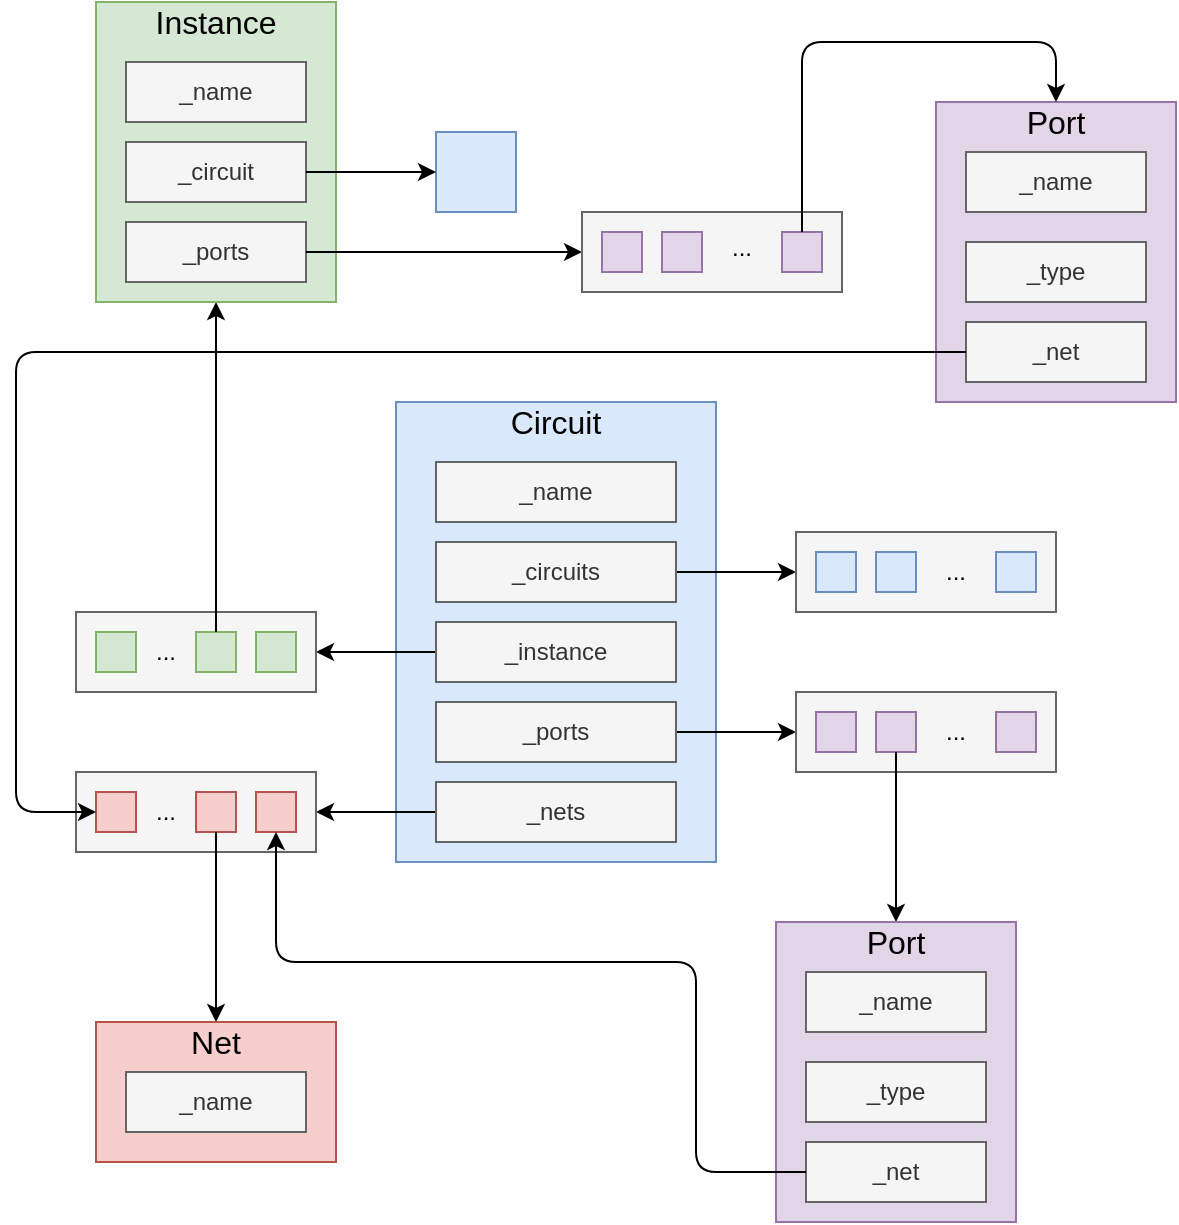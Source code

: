 <mxfile version="13.3.5" type="device"><diagram id="C5RBs43oDa-KdzZeNtuy" name="Page-1"><mxGraphModel dx="769" dy="570" grid="1" gridSize="10" guides="1" tooltips="1" connect="1" arrows="1" fold="1" page="1" pageScale="1" pageWidth="827" pageHeight="1169" math="0" shadow="0"><root><mxCell id="WIyWlLk6GJQsqaUBKTNV-0"/><mxCell id="WIyWlLk6GJQsqaUBKTNV-1" parent="WIyWlLk6GJQsqaUBKTNV-0"/><mxCell id="YnqV8pyEMVzhI8LCyqBq-0" value="" style="rounded=0;whiteSpace=wrap;html=1;fillColor=#dae8fc;strokeColor=#6c8ebf;" parent="WIyWlLk6GJQsqaUBKTNV-1" vertex="1"><mxGeometry x="320" y="300" width="160" height="230" as="geometry"/></mxCell><mxCell id="YnqV8pyEMVzhI8LCyqBq-6" value="" style="edgeStyle=orthogonalEdgeStyle;rounded=0;orthogonalLoop=1;jettySize=auto;html=1;" parent="WIyWlLk6GJQsqaUBKTNV-1" source="YnqV8pyEMVzhI8LCyqBq-1" target="YnqV8pyEMVzhI8LCyqBq-5" edge="1"><mxGeometry relative="1" as="geometry"/></mxCell><mxCell id="YnqV8pyEMVzhI8LCyqBq-1" value="_instance" style="rounded=0;whiteSpace=wrap;html=1;fillColor=#f5f5f5;strokeColor=#666666;fontColor=#333333;" parent="WIyWlLk6GJQsqaUBKTNV-1" vertex="1"><mxGeometry x="340" y="410" width="120" height="30" as="geometry"/></mxCell><mxCell id="YnqV8pyEMVzhI8LCyqBq-5" value="" style="rounded=0;whiteSpace=wrap;html=1;fillColor=#f5f5f5;strokeColor=#666666;fontColor=#333333;" parent="WIyWlLk6GJQsqaUBKTNV-1" vertex="1"><mxGeometry x="160" y="405" width="120" height="40" as="geometry"/></mxCell><mxCell id="YnqV8pyEMVzhI8LCyqBq-7" value="" style="edgeStyle=orthogonalEdgeStyle;rounded=0;orthogonalLoop=1;jettySize=auto;html=1;entryX=0;entryY=0.5;entryDx=0;entryDy=0;" parent="WIyWlLk6GJQsqaUBKTNV-1" source="YnqV8pyEMVzhI8LCyqBq-8" target="YnqV8pyEMVzhI8LCyqBq-34" edge="1"><mxGeometry relative="1" as="geometry"><mxPoint x="520" y="465" as="targetPoint"/></mxGeometry></mxCell><mxCell id="YnqV8pyEMVzhI8LCyqBq-8" value="_ports" style="rounded=0;whiteSpace=wrap;html=1;fillColor=#f5f5f5;strokeColor=#666666;fontColor=#333333;" parent="WIyWlLk6GJQsqaUBKTNV-1" vertex="1"><mxGeometry x="340" y="450" width="120" height="30" as="geometry"/></mxCell><mxCell id="YnqV8pyEMVzhI8LCyqBq-10" value="" style="edgeStyle=orthogonalEdgeStyle;rounded=0;orthogonalLoop=1;jettySize=auto;html=1;entryX=1;entryY=0.5;entryDx=0;entryDy=0;" parent="WIyWlLk6GJQsqaUBKTNV-1" source="YnqV8pyEMVzhI8LCyqBq-11" target="YnqV8pyEMVzhI8LCyqBq-29" edge="1"><mxGeometry relative="1" as="geometry"><mxPoint x="280" y="505" as="targetPoint"/></mxGeometry></mxCell><mxCell id="YnqV8pyEMVzhI8LCyqBq-11" value="_nets" style="rounded=0;whiteSpace=wrap;html=1;fillColor=#f5f5f5;strokeColor=#666666;fontColor=#333333;" parent="WIyWlLk6GJQsqaUBKTNV-1" vertex="1"><mxGeometry x="340" y="490" width="120" height="30" as="geometry"/></mxCell><mxCell id="YnqV8pyEMVzhI8LCyqBq-13" value="" style="edgeStyle=orthogonalEdgeStyle;rounded=0;orthogonalLoop=1;jettySize=auto;html=1;" parent="WIyWlLk6GJQsqaUBKTNV-1" source="YnqV8pyEMVzhI8LCyqBq-14" target="YnqV8pyEMVzhI8LCyqBq-15" edge="1"><mxGeometry relative="1" as="geometry"/></mxCell><mxCell id="YnqV8pyEMVzhI8LCyqBq-14" value="_circuits" style="rounded=0;whiteSpace=wrap;html=1;fillColor=#f5f5f5;strokeColor=#666666;fontColor=#333333;" parent="WIyWlLk6GJQsqaUBKTNV-1" vertex="1"><mxGeometry x="340" y="370" width="120" height="30" as="geometry"/></mxCell><mxCell id="YnqV8pyEMVzhI8LCyqBq-15" value="" style="rounded=0;whiteSpace=wrap;html=1;fillColor=#f5f5f5;strokeColor=#666666;fontColor=#333333;" parent="WIyWlLk6GJQsqaUBKTNV-1" vertex="1"><mxGeometry x="520" y="365" width="130" height="40" as="geometry"/></mxCell><mxCell id="YnqV8pyEMVzhI8LCyqBq-16" value="" style="rounded=0;whiteSpace=wrap;html=1;fillColor=#dae8fc;strokeColor=#6c8ebf;" parent="WIyWlLk6GJQsqaUBKTNV-1" vertex="1"><mxGeometry x="530" y="375" width="20" height="20" as="geometry"/></mxCell><mxCell id="YnqV8pyEMVzhI8LCyqBq-17" value="" style="rounded=0;whiteSpace=wrap;html=1;fillColor=#dae8fc;strokeColor=#6c8ebf;" parent="WIyWlLk6GJQsqaUBKTNV-1" vertex="1"><mxGeometry x="560" y="375" width="20" height="20" as="geometry"/></mxCell><mxCell id="YnqV8pyEMVzhI8LCyqBq-18" value="" style="rounded=0;whiteSpace=wrap;html=1;fillColor=#dae8fc;strokeColor=#6c8ebf;" parent="WIyWlLk6GJQsqaUBKTNV-1" vertex="1"><mxGeometry x="620" y="375" width="20" height="20" as="geometry"/></mxCell><mxCell id="YnqV8pyEMVzhI8LCyqBq-21" value="..." style="text;html=1;strokeColor=none;fillColor=none;align=center;verticalAlign=middle;whiteSpace=wrap;rounded=0;" parent="WIyWlLk6GJQsqaUBKTNV-1" vertex="1"><mxGeometry x="590" y="375" width="20" height="20" as="geometry"/></mxCell><mxCell id="YnqV8pyEMVzhI8LCyqBq-22" value="&lt;font style=&quot;font-size: 16px&quot;&gt;Circuit&lt;/font&gt;" style="text;html=1;strokeColor=none;fillColor=none;align=center;verticalAlign=middle;whiteSpace=wrap;rounded=0;" parent="WIyWlLk6GJQsqaUBKTNV-1" vertex="1"><mxGeometry x="320" y="300" width="160" height="20" as="geometry"/></mxCell><mxCell id="YnqV8pyEMVzhI8LCyqBq-23" value="_name" style="rounded=0;whiteSpace=wrap;html=1;fillColor=#f5f5f5;strokeColor=#666666;fontColor=#333333;" parent="WIyWlLk6GJQsqaUBKTNV-1" vertex="1"><mxGeometry x="340" y="330" width="120" height="30" as="geometry"/></mxCell><mxCell id="YnqV8pyEMVzhI8LCyqBq-25" value="" style="rounded=0;whiteSpace=wrap;html=1;fillColor=#d5e8d4;strokeColor=#82b366;" parent="WIyWlLk6GJQsqaUBKTNV-1" vertex="1"><mxGeometry x="250" y="415" width="20" height="20" as="geometry"/></mxCell><mxCell id="YnqV8pyEMVzhI8LCyqBq-26" value="" style="rounded=0;whiteSpace=wrap;html=1;fillColor=#d5e8d4;strokeColor=#82b366;" parent="WIyWlLk6GJQsqaUBKTNV-1" vertex="1"><mxGeometry x="220" y="415" width="20" height="20" as="geometry"/></mxCell><mxCell id="YnqV8pyEMVzhI8LCyqBq-27" value="" style="rounded=0;whiteSpace=wrap;html=1;fillColor=#d5e8d4;strokeColor=#82b366;" parent="WIyWlLk6GJQsqaUBKTNV-1" vertex="1"><mxGeometry x="170" y="415" width="20" height="20" as="geometry"/></mxCell><mxCell id="YnqV8pyEMVzhI8LCyqBq-28" value="..." style="text;html=1;strokeColor=none;fillColor=none;align=center;verticalAlign=middle;whiteSpace=wrap;rounded=0;" parent="WIyWlLk6GJQsqaUBKTNV-1" vertex="1"><mxGeometry x="190" y="415" width="30" height="20" as="geometry"/></mxCell><mxCell id="YnqV8pyEMVzhI8LCyqBq-29" value="" style="rounded=0;whiteSpace=wrap;html=1;fillColor=#f5f5f5;strokeColor=#666666;fontColor=#333333;" parent="WIyWlLk6GJQsqaUBKTNV-1" vertex="1"><mxGeometry x="160" y="485" width="120" height="40" as="geometry"/></mxCell><mxCell id="YnqV8pyEMVzhI8LCyqBq-30" value="" style="rounded=0;whiteSpace=wrap;html=1;fillColor=#f8cecc;strokeColor=#b85450;" parent="WIyWlLk6GJQsqaUBKTNV-1" vertex="1"><mxGeometry x="250" y="495" width="20" height="20" as="geometry"/></mxCell><mxCell id="YnqV8pyEMVzhI8LCyqBq-31" value="" style="rounded=0;whiteSpace=wrap;html=1;fillColor=#f8cecc;strokeColor=#b85450;" parent="WIyWlLk6GJQsqaUBKTNV-1" vertex="1"><mxGeometry x="220" y="495" width="20" height="20" as="geometry"/></mxCell><mxCell id="YnqV8pyEMVzhI8LCyqBq-32" value="" style="rounded=0;whiteSpace=wrap;html=1;fillColor=#f8cecc;strokeColor=#b85450;" parent="WIyWlLk6GJQsqaUBKTNV-1" vertex="1"><mxGeometry x="170" y="495" width="20" height="20" as="geometry"/></mxCell><mxCell id="YnqV8pyEMVzhI8LCyqBq-33" value="..." style="text;html=1;strokeColor=none;fillColor=none;align=center;verticalAlign=middle;whiteSpace=wrap;rounded=0;" parent="WIyWlLk6GJQsqaUBKTNV-1" vertex="1"><mxGeometry x="190" y="495" width="30" height="20" as="geometry"/></mxCell><mxCell id="YnqV8pyEMVzhI8LCyqBq-34" value="" style="rounded=0;whiteSpace=wrap;html=1;fillColor=#f5f5f5;strokeColor=#666666;fontColor=#333333;" parent="WIyWlLk6GJQsqaUBKTNV-1" vertex="1"><mxGeometry x="520" y="445" width="130" height="40" as="geometry"/></mxCell><mxCell id="YnqV8pyEMVzhI8LCyqBq-35" value="" style="rounded=0;whiteSpace=wrap;html=1;fillColor=#e1d5e7;strokeColor=#9673a6;" parent="WIyWlLk6GJQsqaUBKTNV-1" vertex="1"><mxGeometry x="530" y="455" width="20" height="20" as="geometry"/></mxCell><mxCell id="YnqV8pyEMVzhI8LCyqBq-36" value="" style="rounded=0;whiteSpace=wrap;html=1;fillColor=#e1d5e7;strokeColor=#9673a6;" parent="WIyWlLk6GJQsqaUBKTNV-1" vertex="1"><mxGeometry x="560" y="455" width="20" height="20" as="geometry"/></mxCell><mxCell id="YnqV8pyEMVzhI8LCyqBq-37" value="" style="rounded=0;whiteSpace=wrap;html=1;fillColor=#e1d5e7;strokeColor=#9673a6;" parent="WIyWlLk6GJQsqaUBKTNV-1" vertex="1"><mxGeometry x="620" y="455" width="20" height="20" as="geometry"/></mxCell><mxCell id="YnqV8pyEMVzhI8LCyqBq-38" value="..." style="text;html=1;strokeColor=none;fillColor=none;align=center;verticalAlign=middle;whiteSpace=wrap;rounded=0;" parent="WIyWlLk6GJQsqaUBKTNV-1" vertex="1"><mxGeometry x="590" y="455" width="20" height="20" as="geometry"/></mxCell><mxCell id="YnqV8pyEMVzhI8LCyqBq-39" value="" style="endArrow=classic;html=1;exitX=0.5;exitY=0;exitDx=0;exitDy=0;entryX=0.5;entryY=1;entryDx=0;entryDy=0;" parent="WIyWlLk6GJQsqaUBKTNV-1" source="YnqV8pyEMVzhI8LCyqBq-26" target="YnqV8pyEMVzhI8LCyqBq-40" edge="1"><mxGeometry width="50" height="50" relative="1" as="geometry"><mxPoint x="200" y="360" as="sourcePoint"/><mxPoint x="80" y="330" as="targetPoint"/></mxGeometry></mxCell><mxCell id="YnqV8pyEMVzhI8LCyqBq-40" value="" style="rounded=0;whiteSpace=wrap;html=1;fillColor=#d5e8d4;strokeColor=#82b366;" parent="WIyWlLk6GJQsqaUBKTNV-1" vertex="1"><mxGeometry x="170" y="100" width="120" height="150" as="geometry"/></mxCell><mxCell id="YnqV8pyEMVzhI8LCyqBq-41" value="_ports" style="rounded=0;whiteSpace=wrap;html=1;fillColor=#f5f5f5;strokeColor=#666666;fontColor=#333333;" parent="WIyWlLk6GJQsqaUBKTNV-1" vertex="1"><mxGeometry x="185" y="210" width="90" height="30" as="geometry"/></mxCell><mxCell id="YnqV8pyEMVzhI8LCyqBq-42" value="_circuit" style="rounded=0;whiteSpace=wrap;html=1;fillColor=#f5f5f5;strokeColor=#666666;fontColor=#333333;" parent="WIyWlLk6GJQsqaUBKTNV-1" vertex="1"><mxGeometry x="185" y="170" width="90" height="30" as="geometry"/></mxCell><mxCell id="YnqV8pyEMVzhI8LCyqBq-43" value="_name" style="rounded=0;whiteSpace=wrap;html=1;fillColor=#f5f5f5;strokeColor=#666666;fontColor=#333333;" parent="WIyWlLk6GJQsqaUBKTNV-1" vertex="1"><mxGeometry x="185" y="130" width="90" height="30" as="geometry"/></mxCell><mxCell id="YnqV8pyEMVzhI8LCyqBq-44" value="&lt;font style=&quot;font-size: 16px&quot;&gt;Instance&lt;/font&gt;" style="text;html=1;strokeColor=none;fillColor=none;align=center;verticalAlign=middle;whiteSpace=wrap;rounded=0;" parent="WIyWlLk6GJQsqaUBKTNV-1" vertex="1"><mxGeometry x="170" y="100" width="120" height="20" as="geometry"/></mxCell><mxCell id="YnqV8pyEMVzhI8LCyqBq-45" value="" style="endArrow=classic;html=1;exitX=1;exitY=0.5;exitDx=0;exitDy=0;" parent="WIyWlLk6GJQsqaUBKTNV-1" source="CfxO35uZ0KvVyC7-4aqq-0" edge="1"><mxGeometry width="50" height="50" relative="1" as="geometry"><mxPoint x="390" y="230" as="sourcePoint"/><mxPoint x="360" y="185" as="targetPoint"/><Array as="points"><mxPoint x="360" y="185"/><mxPoint x="340" y="185"/></Array></mxGeometry></mxCell><mxCell id="YnqV8pyEMVzhI8LCyqBq-48" value="" style="endArrow=classic;html=1;exitX=1;exitY=0.5;exitDx=0;exitDy=0;entryX=0;entryY=0.5;entryDx=0;entryDy=0;" parent="WIyWlLk6GJQsqaUBKTNV-1" source="YnqV8pyEMVzhI8LCyqBq-41" target="YnqV8pyEMVzhI8LCyqBq-49" edge="1"><mxGeometry width="50" height="50" relative="1" as="geometry"><mxPoint x="380" y="430" as="sourcePoint"/><mxPoint x="440" y="225" as="targetPoint"/></mxGeometry></mxCell><mxCell id="YnqV8pyEMVzhI8LCyqBq-49" value="" style="rounded=0;whiteSpace=wrap;html=1;fillColor=#f5f5f5;strokeColor=#666666;fontColor=#333333;" parent="WIyWlLk6GJQsqaUBKTNV-1" vertex="1"><mxGeometry x="413" y="205" width="130" height="40" as="geometry"/></mxCell><mxCell id="YnqV8pyEMVzhI8LCyqBq-50" value="" style="rounded=0;whiteSpace=wrap;html=1;fillColor=#e1d5e7;strokeColor=#9673a6;" parent="WIyWlLk6GJQsqaUBKTNV-1" vertex="1"><mxGeometry x="423" y="215" width="20" height="20" as="geometry"/></mxCell><mxCell id="YnqV8pyEMVzhI8LCyqBq-51" value="" style="rounded=0;whiteSpace=wrap;html=1;fillColor=#e1d5e7;strokeColor=#9673a6;" parent="WIyWlLk6GJQsqaUBKTNV-1" vertex="1"><mxGeometry x="453" y="215" width="20" height="20" as="geometry"/></mxCell><mxCell id="YnqV8pyEMVzhI8LCyqBq-52" value="" style="rounded=0;whiteSpace=wrap;html=1;fillColor=#e1d5e7;strokeColor=#9673a6;" parent="WIyWlLk6GJQsqaUBKTNV-1" vertex="1"><mxGeometry x="513" y="215" width="20" height="20" as="geometry"/></mxCell><mxCell id="YnqV8pyEMVzhI8LCyqBq-53" value="..." style="text;html=1;strokeColor=none;fillColor=none;align=center;verticalAlign=middle;whiteSpace=wrap;rounded=0;" parent="WIyWlLk6GJQsqaUBKTNV-1" vertex="1"><mxGeometry x="483" y="215" width="20" height="15" as="geometry"/></mxCell><mxCell id="YnqV8pyEMVzhI8LCyqBq-54" value="" style="endArrow=classic;html=1;exitX=0.5;exitY=1;exitDx=0;exitDy=0;entryX=0.5;entryY=0;entryDx=0;entryDy=0;" parent="WIyWlLk6GJQsqaUBKTNV-1" source="YnqV8pyEMVzhI8LCyqBq-31" target="YnqV8pyEMVzhI8LCyqBq-55" edge="1"><mxGeometry width="50" height="50" relative="1" as="geometry"><mxPoint x="400" y="660" as="sourcePoint"/><mxPoint x="230" y="560" as="targetPoint"/></mxGeometry></mxCell><mxCell id="YnqV8pyEMVzhI8LCyqBq-55" value="" style="rounded=0;whiteSpace=wrap;html=1;fillColor=#f8cecc;strokeColor=#b85450;" parent="WIyWlLk6GJQsqaUBKTNV-1" vertex="1"><mxGeometry x="170" y="610" width="120" height="70" as="geometry"/></mxCell><mxCell id="YnqV8pyEMVzhI8LCyqBq-56" value="&lt;font style=&quot;font-size: 16px&quot;&gt;Net&lt;/font&gt;" style="text;html=1;strokeColor=none;fillColor=none;align=center;verticalAlign=middle;whiteSpace=wrap;rounded=0;" parent="WIyWlLk6GJQsqaUBKTNV-1" vertex="1"><mxGeometry x="170" y="610" width="120" height="20" as="geometry"/></mxCell><mxCell id="YnqV8pyEMVzhI8LCyqBq-57" value="_name" style="rounded=0;whiteSpace=wrap;html=1;fillColor=#f5f5f5;strokeColor=#666666;fontColor=#333333;" parent="WIyWlLk6GJQsqaUBKTNV-1" vertex="1"><mxGeometry x="185" y="635" width="90" height="30" as="geometry"/></mxCell><mxCell id="YnqV8pyEMVzhI8LCyqBq-58" value="" style="endArrow=classic;html=1;exitX=0.5;exitY=1;exitDx=0;exitDy=0;entryX=0.5;entryY=0;entryDx=0;entryDy=0;" parent="WIyWlLk6GJQsqaUBKTNV-1" source="YnqV8pyEMVzhI8LCyqBq-36" target="YnqV8pyEMVzhI8LCyqBq-59" edge="1"><mxGeometry width="50" height="50" relative="1" as="geometry"><mxPoint x="560" y="630" as="sourcePoint"/><mxPoint x="570" y="540" as="targetPoint"/></mxGeometry></mxCell><mxCell id="YnqV8pyEMVzhI8LCyqBq-59" value="" style="rounded=0;whiteSpace=wrap;html=1;fillColor=#e1d5e7;strokeColor=#9673a6;" parent="WIyWlLk6GJQsqaUBKTNV-1" vertex="1"><mxGeometry x="510" y="560" width="120" height="150" as="geometry"/></mxCell><mxCell id="YnqV8pyEMVzhI8LCyqBq-60" value="&lt;font style=&quot;font-size: 16px&quot;&gt;Port&lt;/font&gt;" style="text;html=1;strokeColor=none;fillColor=none;align=center;verticalAlign=middle;whiteSpace=wrap;rounded=0;" parent="WIyWlLk6GJQsqaUBKTNV-1" vertex="1"><mxGeometry x="510" y="560" width="120" height="20" as="geometry"/></mxCell><mxCell id="YnqV8pyEMVzhI8LCyqBq-61" value="_name" style="rounded=0;whiteSpace=wrap;html=1;fillColor=#f5f5f5;strokeColor=#666666;fontColor=#333333;" parent="WIyWlLk6GJQsqaUBKTNV-1" vertex="1"><mxGeometry x="525" y="585" width="90" height="30" as="geometry"/></mxCell><mxCell id="YnqV8pyEMVzhI8LCyqBq-62" value="_type" style="rounded=0;whiteSpace=wrap;html=1;fillColor=#f5f5f5;strokeColor=#666666;fontColor=#333333;" parent="WIyWlLk6GJQsqaUBKTNV-1" vertex="1"><mxGeometry x="525" y="630" width="90" height="30" as="geometry"/></mxCell><mxCell id="YnqV8pyEMVzhI8LCyqBq-63" value="_net" style="rounded=0;whiteSpace=wrap;html=1;fillColor=#f5f5f5;strokeColor=#666666;fontColor=#333333;" parent="WIyWlLk6GJQsqaUBKTNV-1" vertex="1"><mxGeometry x="525" y="670" width="90" height="30" as="geometry"/></mxCell><mxCell id="YnqV8pyEMVzhI8LCyqBq-67" value="" style="rounded=0;whiteSpace=wrap;html=1;fillColor=#e1d5e7;strokeColor=#9673a6;" parent="WIyWlLk6GJQsqaUBKTNV-1" vertex="1"><mxGeometry x="590" y="150" width="120" height="150" as="geometry"/></mxCell><mxCell id="YnqV8pyEMVzhI8LCyqBq-68" value="&lt;font style=&quot;font-size: 16px&quot;&gt;Port&lt;/font&gt;" style="text;html=1;strokeColor=none;fillColor=none;align=center;verticalAlign=middle;whiteSpace=wrap;rounded=0;" parent="WIyWlLk6GJQsqaUBKTNV-1" vertex="1"><mxGeometry x="590" y="150" width="120" height="20" as="geometry"/></mxCell><mxCell id="YnqV8pyEMVzhI8LCyqBq-69" value="_name" style="rounded=0;whiteSpace=wrap;html=1;fillColor=#f5f5f5;strokeColor=#666666;fontColor=#333333;" parent="WIyWlLk6GJQsqaUBKTNV-1" vertex="1"><mxGeometry x="605" y="175" width="90" height="30" as="geometry"/></mxCell><mxCell id="YnqV8pyEMVzhI8LCyqBq-70" value="_type" style="rounded=0;whiteSpace=wrap;html=1;fillColor=#f5f5f5;strokeColor=#666666;fontColor=#333333;" parent="WIyWlLk6GJQsqaUBKTNV-1" vertex="1"><mxGeometry x="605" y="220" width="90" height="30" as="geometry"/></mxCell><mxCell id="YnqV8pyEMVzhI8LCyqBq-71" value="_net" style="rounded=0;whiteSpace=wrap;html=1;fillColor=#f5f5f5;strokeColor=#666666;fontColor=#333333;" parent="WIyWlLk6GJQsqaUBKTNV-1" vertex="1"><mxGeometry x="605" y="260" width="90" height="30" as="geometry"/></mxCell><mxCell id="YnqV8pyEMVzhI8LCyqBq-74" value="" style="endArrow=classic;html=1;exitX=0.5;exitY=0;exitDx=0;exitDy=0;entryX=0.5;entryY=0;entryDx=0;entryDy=0;" parent="WIyWlLk6GJQsqaUBKTNV-1" source="YnqV8pyEMVzhI8LCyqBq-52" target="YnqV8pyEMVzhI8LCyqBq-67" edge="1"><mxGeometry width="50" height="50" relative="1" as="geometry"><mxPoint x="590" y="80" as="sourcePoint"/><mxPoint x="687" y="150" as="targetPoint"/><Array as="points"><mxPoint x="523" y="120"/><mxPoint x="650" y="120"/></Array></mxGeometry></mxCell><mxCell id="YnqV8pyEMVzhI8LCyqBq-77" value="" style="endArrow=classic;html=1;exitX=0;exitY=0.5;exitDx=0;exitDy=0;entryX=0;entryY=0.5;entryDx=0;entryDy=0;" parent="WIyWlLk6GJQsqaUBKTNV-1" source="YnqV8pyEMVzhI8LCyqBq-71" target="YnqV8pyEMVzhI8LCyqBq-32" edge="1"><mxGeometry width="50" height="50" relative="1" as="geometry"><mxPoint x="520" y="330" as="sourcePoint"/><mxPoint x="150" y="275" as="targetPoint"/><Array as="points"><mxPoint x="130" y="275"/><mxPoint x="130" y="505"/></Array></mxGeometry></mxCell><mxCell id="GEOgYn52lcTlyEs7vbCr-0" value="" style="endArrow=classic;html=1;entryX=0.5;entryY=1;entryDx=0;entryDy=0;exitX=0;exitY=0.5;exitDx=0;exitDy=0;" parent="WIyWlLk6GJQsqaUBKTNV-1" source="YnqV8pyEMVzhI8LCyqBq-63" target="YnqV8pyEMVzhI8LCyqBq-30" edge="1"><mxGeometry width="50" height="50" relative="1" as="geometry"><mxPoint x="350" y="620" as="sourcePoint"/><mxPoint x="400" y="570" as="targetPoint"/><Array as="points"><mxPoint x="470" y="685"/><mxPoint x="470" y="580"/><mxPoint x="260" y="580"/><mxPoint x="260" y="550"/></Array></mxGeometry></mxCell><mxCell id="CfxO35uZ0KvVyC7-4aqq-0" value="" style="rounded=0;whiteSpace=wrap;html=1;fillColor=#dae8fc;strokeColor=#6c8ebf;" vertex="1" parent="WIyWlLk6GJQsqaUBKTNV-1"><mxGeometry x="340" y="165" width="40" height="40" as="geometry"/></mxCell><mxCell id="CfxO35uZ0KvVyC7-4aqq-1" value="" style="endArrow=classic;html=1;exitX=1;exitY=0.5;exitDx=0;exitDy=0;" edge="1" parent="WIyWlLk6GJQsqaUBKTNV-1" source="YnqV8pyEMVzhI8LCyqBq-42" target="CfxO35uZ0KvVyC7-4aqq-0"><mxGeometry width="50" height="50" relative="1" as="geometry"><mxPoint x="275" y="185" as="sourcePoint"/><mxPoint x="360" y="185" as="targetPoint"/><Array as="points"/></mxGeometry></mxCell></root></mxGraphModel></diagram></mxfile>